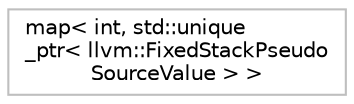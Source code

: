 digraph "Graphical Class Hierarchy"
{
 // LATEX_PDF_SIZE
  bgcolor="transparent";
  edge [fontname="Helvetica",fontsize="10",labelfontname="Helvetica",labelfontsize="10"];
  node [fontname="Helvetica",fontsize="10",shape=record];
  rankdir="LR";
  Node0 [label="map\< int, std::unique\l_ptr\< llvm::FixedStackPseudo\lSourceValue \> \>",height=0.2,width=0.4,color="grey75",tooltip=" "];
}
